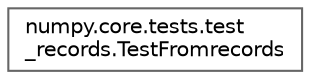 digraph "Graphical Class Hierarchy"
{
 // LATEX_PDF_SIZE
  bgcolor="transparent";
  edge [fontname=Helvetica,fontsize=10,labelfontname=Helvetica,labelfontsize=10];
  node [fontname=Helvetica,fontsize=10,shape=box,height=0.2,width=0.4];
  rankdir="LR";
  Node0 [id="Node000000",label="numpy.core.tests.test\l_records.TestFromrecords",height=0.2,width=0.4,color="grey40", fillcolor="white", style="filled",URL="$d8/d46/classnumpy_1_1core_1_1tests_1_1test__records_1_1TestFromrecords.html",tooltip=" "];
}
